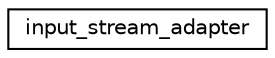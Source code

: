 digraph "Graphical Class Hierarchy"
{
 // LATEX_PDF_SIZE
  edge [fontname="Helvetica",fontsize="10",labelfontname="Helvetica",labelfontsize="10"];
  node [fontname="Helvetica",fontsize="10",shape=record];
  rankdir="LR";
  Node0 [label="input_stream_adapter",height=0.2,width=0.4,color="black", fillcolor="white", style="filled",URL="$classdetail_1_1input__stream__adapter.html",tooltip=" "];
}

